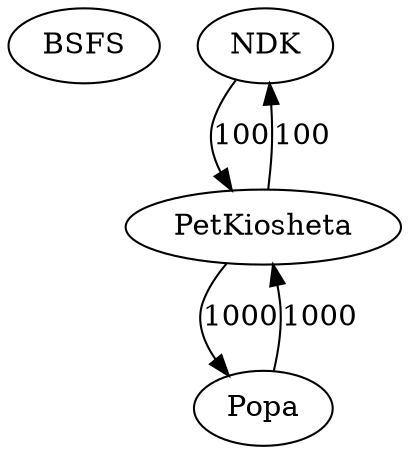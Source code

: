 digraph G{
BSFS;
NDK;
PetKiosheta;
Popa;
NDK->PetKiosheta[label="100"];
PetKiosheta->NDK[label="100"];
PetKiosheta->Popa[label="1000"];
Popa->PetKiosheta[label="1000"];
}
